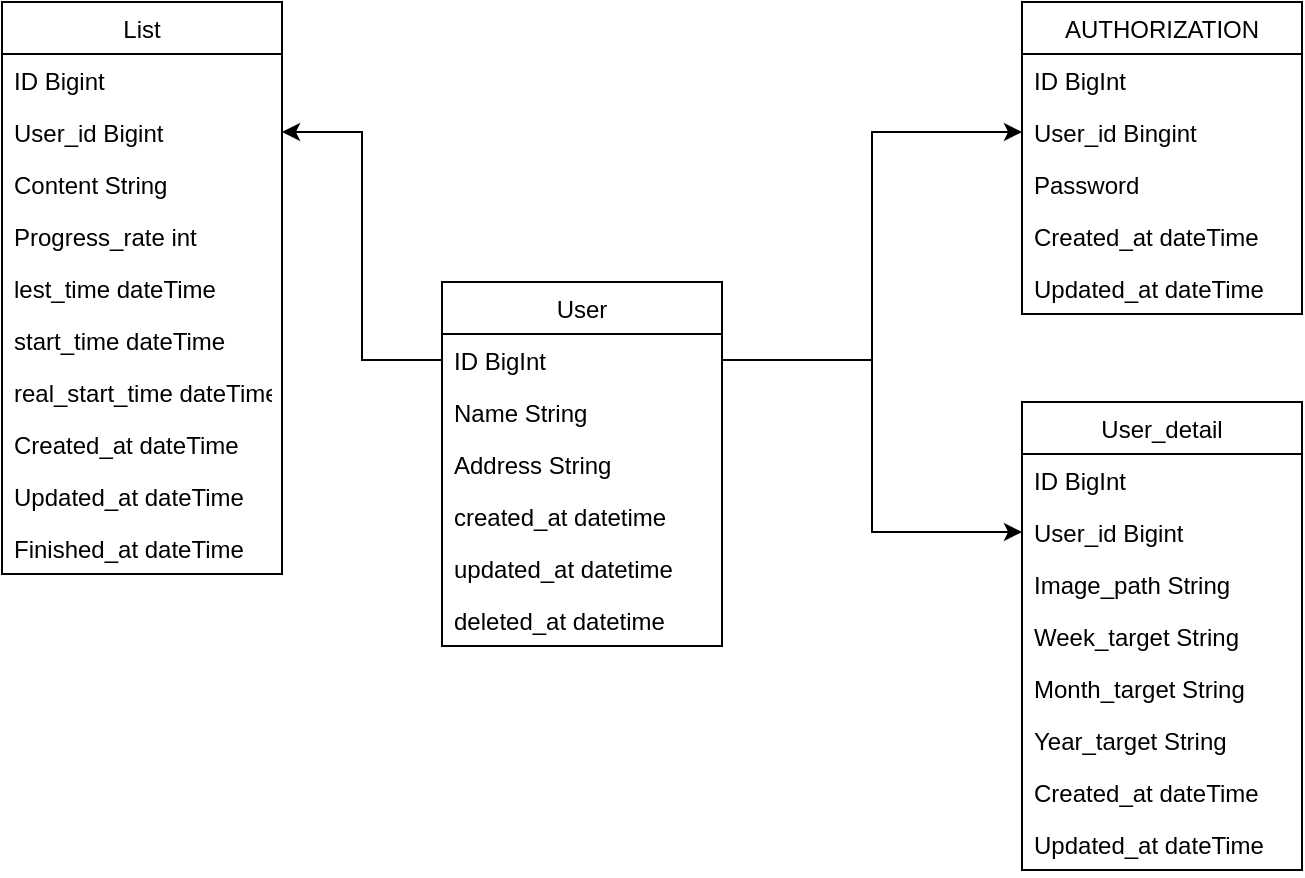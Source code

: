 <mxfile version="14.8.4" type="github">
  <diagram id="C5RBs43oDa-KdzZeNtuy" name="Page-1">
    <mxGraphModel dx="946" dy="614" grid="1" gridSize="10" guides="1" tooltips="1" connect="1" arrows="1" fold="1" page="1" pageScale="1" pageWidth="827" pageHeight="1169" math="0" shadow="0">
      <root>
        <mxCell id="WIyWlLk6GJQsqaUBKTNV-0" />
        <mxCell id="WIyWlLk6GJQsqaUBKTNV-1" parent="WIyWlLk6GJQsqaUBKTNV-0" />
        <mxCell id="fYZpBdRJVaIRotKytanb-0" value="User" style="swimlane;fontStyle=0;childLayout=stackLayout;horizontal=1;startSize=26;horizontalStack=0;resizeParent=1;resizeParentMax=0;resizeLast=0;collapsible=1;marginBottom=0;" vertex="1" parent="WIyWlLk6GJQsqaUBKTNV-1">
          <mxGeometry x="390" y="220" width="140" height="182" as="geometry" />
        </mxCell>
        <mxCell id="fYZpBdRJVaIRotKytanb-1" value="ID BigInt" style="text;strokeColor=none;fillColor=none;align=left;verticalAlign=top;spacingLeft=4;spacingRight=4;overflow=hidden;rotatable=0;points=[[0,0.5],[1,0.5]];portConstraint=eastwest;" vertex="1" parent="fYZpBdRJVaIRotKytanb-0">
          <mxGeometry y="26" width="140" height="26" as="geometry" />
        </mxCell>
        <mxCell id="fYZpBdRJVaIRotKytanb-2" value="Name String" style="text;strokeColor=none;fillColor=none;align=left;verticalAlign=top;spacingLeft=4;spacingRight=4;overflow=hidden;rotatable=0;points=[[0,0.5],[1,0.5]];portConstraint=eastwest;" vertex="1" parent="fYZpBdRJVaIRotKytanb-0">
          <mxGeometry y="52" width="140" height="26" as="geometry" />
        </mxCell>
        <mxCell id="fYZpBdRJVaIRotKytanb-7" value="Address String" style="text;strokeColor=none;fillColor=none;align=left;verticalAlign=top;spacingLeft=4;spacingRight=4;overflow=hidden;rotatable=0;points=[[0,0.5],[1,0.5]];portConstraint=eastwest;" vertex="1" parent="fYZpBdRJVaIRotKytanb-0">
          <mxGeometry y="78" width="140" height="26" as="geometry" />
        </mxCell>
        <mxCell id="fYZpBdRJVaIRotKytanb-8" value="created_at datetime" style="text;strokeColor=none;fillColor=none;align=left;verticalAlign=top;spacingLeft=4;spacingRight=4;overflow=hidden;rotatable=0;points=[[0,0.5],[1,0.5]];portConstraint=eastwest;" vertex="1" parent="fYZpBdRJVaIRotKytanb-0">
          <mxGeometry y="104" width="140" height="26" as="geometry" />
        </mxCell>
        <mxCell id="fYZpBdRJVaIRotKytanb-9" value="updated_at datetime" style="text;strokeColor=none;fillColor=none;align=left;verticalAlign=top;spacingLeft=4;spacingRight=4;overflow=hidden;rotatable=0;points=[[0,0.5],[1,0.5]];portConstraint=eastwest;" vertex="1" parent="fYZpBdRJVaIRotKytanb-0">
          <mxGeometry y="130" width="140" height="26" as="geometry" />
        </mxCell>
        <mxCell id="fYZpBdRJVaIRotKytanb-10" value="deleted_at datetime" style="text;strokeColor=none;fillColor=none;align=left;verticalAlign=top;spacingLeft=4;spacingRight=4;overflow=hidden;rotatable=0;points=[[0,0.5],[1,0.5]];portConstraint=eastwest;" vertex="1" parent="fYZpBdRJVaIRotKytanb-0">
          <mxGeometry y="156" width="140" height="26" as="geometry" />
        </mxCell>
        <mxCell id="fYZpBdRJVaIRotKytanb-11" value="AUTHORIZATION" style="swimlane;fontStyle=0;childLayout=stackLayout;horizontal=1;startSize=26;horizontalStack=0;resizeParent=1;resizeParentMax=0;resizeLast=0;collapsible=1;marginBottom=0;" vertex="1" parent="WIyWlLk6GJQsqaUBKTNV-1">
          <mxGeometry x="680" y="80" width="140" height="156" as="geometry" />
        </mxCell>
        <mxCell id="fYZpBdRJVaIRotKytanb-12" value="ID BigInt" style="text;strokeColor=none;fillColor=none;align=left;verticalAlign=top;spacingLeft=4;spacingRight=4;overflow=hidden;rotatable=0;points=[[0,0.5],[1,0.5]];portConstraint=eastwest;" vertex="1" parent="fYZpBdRJVaIRotKytanb-11">
          <mxGeometry y="26" width="140" height="26" as="geometry" />
        </mxCell>
        <mxCell id="fYZpBdRJVaIRotKytanb-13" value="User_id Bingint" style="text;strokeColor=none;fillColor=none;align=left;verticalAlign=top;spacingLeft=4;spacingRight=4;overflow=hidden;rotatable=0;points=[[0,0.5],[1,0.5]];portConstraint=eastwest;" vertex="1" parent="fYZpBdRJVaIRotKytanb-11">
          <mxGeometry y="52" width="140" height="26" as="geometry" />
        </mxCell>
        <mxCell id="fYZpBdRJVaIRotKytanb-14" value="Password" style="text;strokeColor=none;fillColor=none;align=left;verticalAlign=top;spacingLeft=4;spacingRight=4;overflow=hidden;rotatable=0;points=[[0,0.5],[1,0.5]];portConstraint=eastwest;" vertex="1" parent="fYZpBdRJVaIRotKytanb-11">
          <mxGeometry y="78" width="140" height="26" as="geometry" />
        </mxCell>
        <mxCell id="fYZpBdRJVaIRotKytanb-15" value="Created_at dateTime" style="text;strokeColor=none;fillColor=none;align=left;verticalAlign=top;spacingLeft=4;spacingRight=4;overflow=hidden;rotatable=0;points=[[0,0.5],[1,0.5]];portConstraint=eastwest;" vertex="1" parent="fYZpBdRJVaIRotKytanb-11">
          <mxGeometry y="104" width="140" height="26" as="geometry" />
        </mxCell>
        <mxCell id="fYZpBdRJVaIRotKytanb-16" value="Updated_at dateTime" style="text;strokeColor=none;fillColor=none;align=left;verticalAlign=top;spacingLeft=4;spacingRight=4;overflow=hidden;rotatable=0;points=[[0,0.5],[1,0.5]];portConstraint=eastwest;" vertex="1" parent="fYZpBdRJVaIRotKytanb-11">
          <mxGeometry y="130" width="140" height="26" as="geometry" />
        </mxCell>
        <mxCell id="fYZpBdRJVaIRotKytanb-17" style="edgeStyle=orthogonalEdgeStyle;rounded=0;orthogonalLoop=1;jettySize=auto;html=1;exitX=1;exitY=0.5;exitDx=0;exitDy=0;entryX=0;entryY=0.5;entryDx=0;entryDy=0;" edge="1" parent="WIyWlLk6GJQsqaUBKTNV-1" source="fYZpBdRJVaIRotKytanb-1" target="fYZpBdRJVaIRotKytanb-13">
          <mxGeometry relative="1" as="geometry" />
        </mxCell>
        <mxCell id="fYZpBdRJVaIRotKytanb-19" value="User_detail" style="swimlane;fontStyle=0;childLayout=stackLayout;horizontal=1;startSize=26;horizontalStack=0;resizeParent=1;resizeParentMax=0;resizeLast=0;collapsible=1;marginBottom=0;" vertex="1" parent="WIyWlLk6GJQsqaUBKTNV-1">
          <mxGeometry x="680" y="280" width="140" height="234" as="geometry" />
        </mxCell>
        <mxCell id="fYZpBdRJVaIRotKytanb-20" value="ID BigInt" style="text;strokeColor=none;fillColor=none;align=left;verticalAlign=top;spacingLeft=4;spacingRight=4;overflow=hidden;rotatable=0;points=[[0,0.5],[1,0.5]];portConstraint=eastwest;" vertex="1" parent="fYZpBdRJVaIRotKytanb-19">
          <mxGeometry y="26" width="140" height="26" as="geometry" />
        </mxCell>
        <mxCell id="fYZpBdRJVaIRotKytanb-21" value="User_id Bigint" style="text;strokeColor=none;fillColor=none;align=left;verticalAlign=top;spacingLeft=4;spacingRight=4;overflow=hidden;rotatable=0;points=[[0,0.5],[1,0.5]];portConstraint=eastwest;" vertex="1" parent="fYZpBdRJVaIRotKytanb-19">
          <mxGeometry y="52" width="140" height="26" as="geometry" />
        </mxCell>
        <mxCell id="fYZpBdRJVaIRotKytanb-22" value="Image_path String" style="text;strokeColor=none;fillColor=none;align=left;verticalAlign=top;spacingLeft=4;spacingRight=4;overflow=hidden;rotatable=0;points=[[0,0.5],[1,0.5]];portConstraint=eastwest;" vertex="1" parent="fYZpBdRJVaIRotKytanb-19">
          <mxGeometry y="78" width="140" height="26" as="geometry" />
        </mxCell>
        <mxCell id="fYZpBdRJVaIRotKytanb-23" value="Week_target String" style="text;strokeColor=none;fillColor=none;align=left;verticalAlign=top;spacingLeft=4;spacingRight=4;overflow=hidden;rotatable=0;points=[[0,0.5],[1,0.5]];portConstraint=eastwest;" vertex="1" parent="fYZpBdRJVaIRotKytanb-19">
          <mxGeometry y="104" width="140" height="26" as="geometry" />
        </mxCell>
        <mxCell id="fYZpBdRJVaIRotKytanb-24" value="Month_target String" style="text;strokeColor=none;fillColor=none;align=left;verticalAlign=top;spacingLeft=4;spacingRight=4;overflow=hidden;rotatable=0;points=[[0,0.5],[1,0.5]];portConstraint=eastwest;" vertex="1" parent="fYZpBdRJVaIRotKytanb-19">
          <mxGeometry y="130" width="140" height="26" as="geometry" />
        </mxCell>
        <mxCell id="fYZpBdRJVaIRotKytanb-25" value="Year_target String" style="text;strokeColor=none;fillColor=none;align=left;verticalAlign=top;spacingLeft=4;spacingRight=4;overflow=hidden;rotatable=0;points=[[0,0.5],[1,0.5]];portConstraint=eastwest;" vertex="1" parent="fYZpBdRJVaIRotKytanb-19">
          <mxGeometry y="156" width="140" height="26" as="geometry" />
        </mxCell>
        <mxCell id="fYZpBdRJVaIRotKytanb-31" value="Created_at dateTime" style="text;strokeColor=none;fillColor=none;align=left;verticalAlign=top;spacingLeft=4;spacingRight=4;overflow=hidden;rotatable=0;points=[[0,0.5],[1,0.5]];portConstraint=eastwest;" vertex="1" parent="fYZpBdRJVaIRotKytanb-19">
          <mxGeometry y="182" width="140" height="26" as="geometry" />
        </mxCell>
        <mxCell id="fYZpBdRJVaIRotKytanb-32" value="Updated_at dateTime" style="text;strokeColor=none;fillColor=none;align=left;verticalAlign=top;spacingLeft=4;spacingRight=4;overflow=hidden;rotatable=0;points=[[0,0.5],[1,0.5]];portConstraint=eastwest;" vertex="1" parent="fYZpBdRJVaIRotKytanb-19">
          <mxGeometry y="208" width="140" height="26" as="geometry" />
        </mxCell>
        <mxCell id="fYZpBdRJVaIRotKytanb-26" style="edgeStyle=orthogonalEdgeStyle;rounded=0;orthogonalLoop=1;jettySize=auto;html=1;exitX=1;exitY=0.5;exitDx=0;exitDy=0;entryX=0;entryY=0.5;entryDx=0;entryDy=0;" edge="1" parent="WIyWlLk6GJQsqaUBKTNV-1" source="fYZpBdRJVaIRotKytanb-1" target="fYZpBdRJVaIRotKytanb-21">
          <mxGeometry relative="1" as="geometry" />
        </mxCell>
        <mxCell id="fYZpBdRJVaIRotKytanb-27" value="List" style="swimlane;fontStyle=0;childLayout=stackLayout;horizontal=1;startSize=26;horizontalStack=0;resizeParent=1;resizeParentMax=0;resizeLast=0;collapsible=1;marginBottom=0;" vertex="1" parent="WIyWlLk6GJQsqaUBKTNV-1">
          <mxGeometry x="170" y="80" width="140" height="286" as="geometry" />
        </mxCell>
        <mxCell id="fYZpBdRJVaIRotKytanb-38" style="edgeStyle=orthogonalEdgeStyle;rounded=0;orthogonalLoop=1;jettySize=auto;html=1;exitX=1;exitY=0.5;exitDx=0;exitDy=0;entryX=1;entryY=0.5;entryDx=0;entryDy=0;" edge="1" parent="fYZpBdRJVaIRotKytanb-27" target="fYZpBdRJVaIRotKytanb-29">
          <mxGeometry relative="1" as="geometry">
            <mxPoint x="140" y="39" as="sourcePoint" />
          </mxGeometry>
        </mxCell>
        <mxCell id="fYZpBdRJVaIRotKytanb-29" value="ID Bigint" style="text;strokeColor=none;fillColor=none;align=left;verticalAlign=top;spacingLeft=4;spacingRight=4;overflow=hidden;rotatable=0;points=[[0,0.5],[1,0.5]];portConstraint=eastwest;" vertex="1" parent="fYZpBdRJVaIRotKytanb-27">
          <mxGeometry y="26" width="140" height="26" as="geometry" />
        </mxCell>
        <mxCell id="fYZpBdRJVaIRotKytanb-41" value="User_id Bigint" style="text;strokeColor=none;fillColor=none;align=left;verticalAlign=top;spacingLeft=4;spacingRight=4;overflow=hidden;rotatable=0;points=[[0,0.5],[1,0.5]];portConstraint=eastwest;" vertex="1" parent="fYZpBdRJVaIRotKytanb-27">
          <mxGeometry y="52" width="140" height="26" as="geometry" />
        </mxCell>
        <mxCell id="fYZpBdRJVaIRotKytanb-30" value="Content String" style="text;strokeColor=none;fillColor=none;align=left;verticalAlign=top;spacingLeft=4;spacingRight=4;overflow=hidden;rotatable=0;points=[[0,0.5],[1,0.5]];portConstraint=eastwest;" vertex="1" parent="fYZpBdRJVaIRotKytanb-27">
          <mxGeometry y="78" width="140" height="26" as="geometry" />
        </mxCell>
        <mxCell id="fYZpBdRJVaIRotKytanb-44" value="Progress_rate int" style="text;strokeColor=none;fillColor=none;align=left;verticalAlign=top;spacingLeft=4;spacingRight=4;overflow=hidden;rotatable=0;points=[[0,0.5],[1,0.5]];portConstraint=eastwest;" vertex="1" parent="fYZpBdRJVaIRotKytanb-27">
          <mxGeometry y="104" width="140" height="26" as="geometry" />
        </mxCell>
        <mxCell id="fYZpBdRJVaIRotKytanb-63" value="lest_time dateTime" style="text;strokeColor=none;fillColor=none;align=left;verticalAlign=top;spacingLeft=4;spacingRight=4;overflow=hidden;rotatable=0;points=[[0,0.5],[1,0.5]];portConstraint=eastwest;" vertex="1" parent="fYZpBdRJVaIRotKytanb-27">
          <mxGeometry y="130" width="140" height="26" as="geometry" />
        </mxCell>
        <mxCell id="fYZpBdRJVaIRotKytanb-64" value="start_time dateTime" style="text;strokeColor=none;fillColor=none;align=left;verticalAlign=top;spacingLeft=4;spacingRight=4;overflow=hidden;rotatable=0;points=[[0,0.5],[1,0.5]];portConstraint=eastwest;" vertex="1" parent="fYZpBdRJVaIRotKytanb-27">
          <mxGeometry y="156" width="140" height="26" as="geometry" />
        </mxCell>
        <mxCell id="fYZpBdRJVaIRotKytanb-45" value="real_start_time dateTime" style="text;strokeColor=none;fillColor=none;align=left;verticalAlign=top;spacingLeft=4;spacingRight=4;overflow=hidden;rotatable=0;points=[[0,0.5],[1,0.5]];portConstraint=eastwest;" vertex="1" parent="fYZpBdRJVaIRotKytanb-27">
          <mxGeometry y="182" width="140" height="26" as="geometry" />
        </mxCell>
        <mxCell id="fYZpBdRJVaIRotKytanb-36" value="Created_at dateTime" style="text;strokeColor=none;fillColor=none;align=left;verticalAlign=top;spacingLeft=4;spacingRight=4;overflow=hidden;rotatable=0;points=[[0,0.5],[1,0.5]];portConstraint=eastwest;" vertex="1" parent="fYZpBdRJVaIRotKytanb-27">
          <mxGeometry y="208" width="140" height="26" as="geometry" />
        </mxCell>
        <mxCell id="fYZpBdRJVaIRotKytanb-61" value="Updated_at dateTime" style="text;strokeColor=none;fillColor=none;align=left;verticalAlign=top;spacingLeft=4;spacingRight=4;overflow=hidden;rotatable=0;points=[[0,0.5],[1,0.5]];portConstraint=eastwest;" vertex="1" parent="fYZpBdRJVaIRotKytanb-27">
          <mxGeometry y="234" width="140" height="26" as="geometry" />
        </mxCell>
        <mxCell id="fYZpBdRJVaIRotKytanb-33" value="Finished_at dateTime" style="text;strokeColor=none;fillColor=none;align=left;verticalAlign=top;spacingLeft=4;spacingRight=4;overflow=hidden;rotatable=0;points=[[0,0.5],[1,0.5]];portConstraint=eastwest;" vertex="1" parent="fYZpBdRJVaIRotKytanb-27">
          <mxGeometry y="260" width="140" height="26" as="geometry" />
        </mxCell>
        <mxCell id="fYZpBdRJVaIRotKytanb-42" style="edgeStyle=orthogonalEdgeStyle;rounded=0;orthogonalLoop=1;jettySize=auto;html=1;exitX=0;exitY=0.5;exitDx=0;exitDy=0;entryX=1;entryY=0.5;entryDx=0;entryDy=0;" edge="1" parent="WIyWlLk6GJQsqaUBKTNV-1" source="fYZpBdRJVaIRotKytanb-1" target="fYZpBdRJVaIRotKytanb-41">
          <mxGeometry relative="1" as="geometry" />
        </mxCell>
      </root>
    </mxGraphModel>
  </diagram>
</mxfile>

